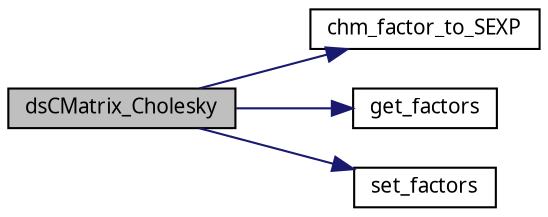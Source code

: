 digraph G
{
  edge [fontname="FreeSans.ttf",fontsize=10,labelfontname="FreeSans.ttf",labelfontsize=10];
  node [fontname="FreeSans.ttf",fontsize=10,shape=record];
  rankdir=LR;
  Node1 [label="dsCMatrix_Cholesky",height=0.2,width=0.4,color="black", fillcolor="grey75", style="filled" fontcolor="black"];
  Node1 -> Node2 [color="midnightblue",fontsize=10,style="solid",fontname="FreeSans.ttf"];
  Node2 [label="chm_factor_to_SEXP",height=0.2,width=0.4,color="black", fillcolor="white", style="filled",URL="$chm__common_8c.html#b819ab14a3e30e850191896d33089b94",tooltip="Copy the contents of f to an appropriate dCHMfactor object and, optionally, free..."];
  Node1 -> Node3 [color="midnightblue",fontsize=10,style="solid",fontname="FreeSans.ttf"];
  Node3 [label="get_factors",height=0.2,width=0.4,color="black", fillcolor="white", style="filled",URL="$Mutils_8c.html#c8a9910ab35d85d32c6801477c2e6622"];
  Node1 -> Node4 [color="midnightblue",fontsize=10,style="solid",fontname="FreeSans.ttf"];
  Node4 [label="set_factors",height=0.2,width=0.4,color="black", fillcolor="white", style="filled",URL="$Mutils_8c.html#cb9e30480c757f0c780a5d94853b7284"];
}
